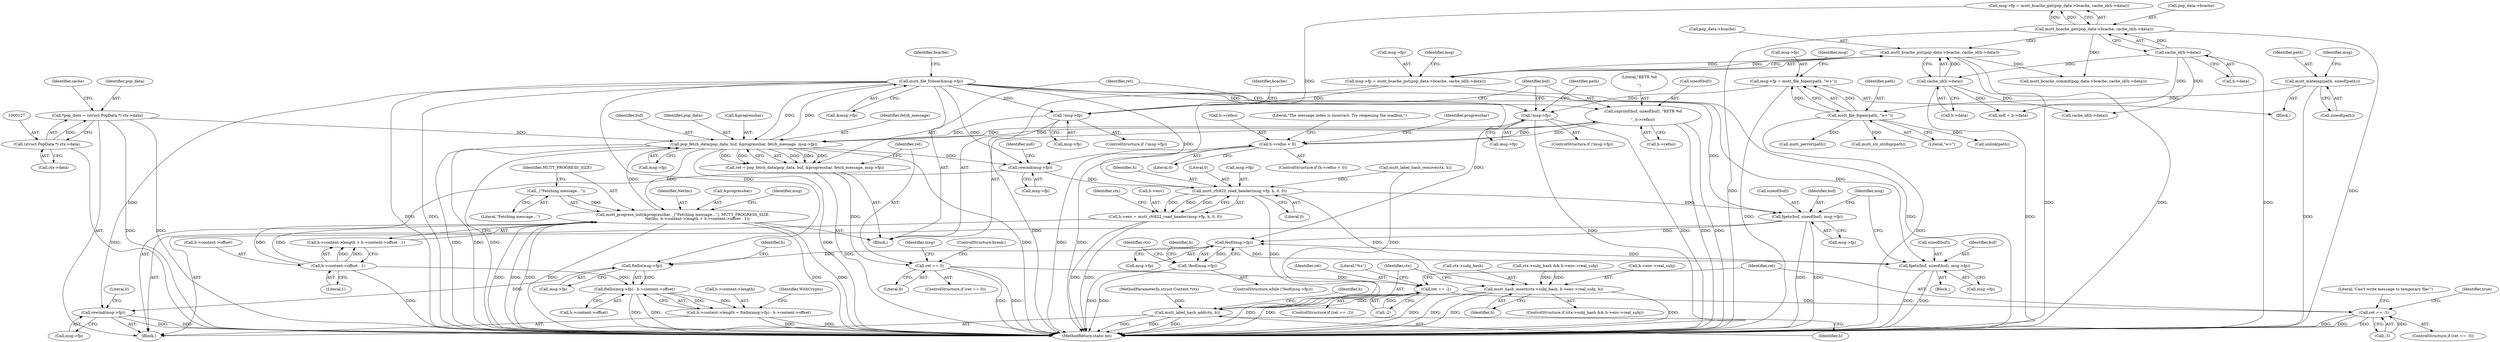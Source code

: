 digraph "0_neomutt_9bfab35522301794483f8f9ed60820bdec9be59e_2@API" {
"1000336" [label="(Call,mutt_file_fclose(&msg->fp))"];
"1000322" [label="(Call,pop_fetch_data(pop_data, buf, &progressbar, fetch_message, msg->fp))"];
"1000124" [label="(Call,*pop_data = (struct PopData *) ctx->data)"];
"1000126" [label="(Call,(struct PopData *) ctx->data)"];
"1000311" [label="(Call,snprintf(buf, sizeof(buf), \"RETR %d\r\n\", h->refno))"];
"1000236" [label="(Call,h->refno < 0)"];
"1000248" [label="(Call,mutt_progress_init(&progressbar, _(\"Fetching message...\"), MUTT_PROGRESS_SIZE,\n                        NetInc, h->content->length + h->content->offset - 1))"];
"1000251" [label="(Call,_(\"Fetching message...\"))"];
"1000261" [label="(Call,h->content->offset - 1)"];
"1000281" [label="(Call,!msg->fp)"];
"1000268" [label="(Call,msg->fp = mutt_bcache_put(pop_data->bcache, cache_id(h->data)))"];
"1000272" [label="(Call,mutt_bcache_put(pop_data->bcache, cache_id(h->data)))"];
"1000151" [label="(Call,mutt_bcache_get(pop_data->bcache, cache_id(h->data)))"];
"1000155" [label="(Call,cache_id(h->data))"];
"1000276" [label="(Call,cache_id(h->data))"];
"1000336" [label="(Call,mutt_file_fclose(&msg->fp))"];
"1000301" [label="(Call,!msg->fp)"];
"1000293" [label="(Call,msg->fp = mutt_file_fopen(path, \"w+\"))"];
"1000297" [label="(Call,mutt_file_fopen(path, \"w+\"))"];
"1000289" [label="(Call,mutt_mktemp(path, sizeof(path)))"];
"1000320" [label="(Call,ret = pop_fetch_data(pop_data, buf, &progressbar, fetch_message, msg->fp))"];
"1000332" [label="(Call,ret == 0)"];
"1000347" [label="(Call,ret == -2)"];
"1000361" [label="(Call,ret == -3)"];
"1000397" [label="(Call,rewind(msg->fp))"];
"1000438" [label="(Call,mutt_rfc822_read_header(msg->fp, h, 0, 0))"];
"1000434" [label="(Call,h->env = mutt_rfc822_read_header(msg->fp, h, 0, 0))"];
"1000455" [label="(Call,mutt_hash_insert(ctx->subj_hash, h->env->real_subj, h))"];
"1000465" [label="(Call,mutt_label_hash_add(ctx, h))"];
"1000478" [label="(Call,fgets(buf, sizeof(buf), msg->fp))"];
"1000487" [label="(Call,feof(msg->fp))"];
"1000486" [label="(Call,!feof(msg->fp))"];
"1000500" [label="(Call,fgets(buf, sizeof(buf), msg->fp))"];
"1000514" [label="(Call,ftello(msg->fp))"];
"1000513" [label="(Call,ftello(msg->fp) - h->content->offset)"];
"1000507" [label="(Call,h->content->length = ftello(msg->fp) - h->content->offset)"];
"1000535" [label="(Call,rewind(msg->fp))"];
"1000445" [label="(ControlStructure,if (ctx->subj_hash && h->env->real_subj))"];
"1000467" [label="(Identifier,h)"];
"1000307" [label="(Identifier,path)"];
"1000343" [label="(Identifier,bcache)"];
"1000485" [label="(ControlStructure,while (!feof(msg->fp)))"];
"1000496" [label="(Identifier,ctx)"];
"1000156" [label="(Call,h->data)"];
"1000302" [label="(Call,msg->fp)"];
"1000324" [label="(Identifier,buf)"];
"1000311" [label="(Call,snprintf(buf, sizeof(buf), \"RETR %d\r\n\", h->refno))"];
"1000272" [label="(Call,mutt_bcache_put(pop_data->bcache, cache_id(h->data)))"];
"1000378" [label="(Call,cache_id(h->data))"];
"1000487" [label="(Call,feof(msg->fp))"];
"1000244" [label="(Literal,\"The message index is incorrect. Try reopening the mailbox.\")"];
"1000448" [label="(Identifier,ctx)"];
"1000147" [label="(Call,msg->fp = mutt_bcache_get(pop_data->bcache, cache_id(h->data)))"];
"1000287" [label="(Identifier,bcache)"];
"1000334" [label="(Literal,0)"];
"1000348" [label="(Identifier,ret)"];
"1000491" [label="(Block,)"];
"1000273" [label="(Call,pop_data->bcache)"];
"1000335" [label="(ControlStructure,break;)"];
"1000268" [label="(Call,msg->fp = mutt_bcache_put(pop_data->bcache, cache_id(h->data)))"];
"1000306" [label="(Call,mutt_perror(path))"];
"1000280" [label="(ControlStructure,if (!msg->fp))"];
"1000281" [label="(Call,!msg->fp)"];
"1000323" [label="(Identifier,pop_data)"];
"1000395" [label="(Call,mutt_str_strdup(path))"];
"1000226" [label="(Block,)"];
"1000276" [label="(Call,cache_id(h->data))"];
"1000456" [label="(Call,ctx->subj_hash)"];
"1000285" [label="(Block,)"];
"1000298" [label="(Identifier,path)"];
"1000502" [label="(Call,sizeof(buf))"];
"1000337" [label="(Call,&msg->fp)"];
"1000325" [label="(Call,&progressbar)"];
"1000320" [label="(Call,ret = pop_fetch_data(pop_data, buf, &progressbar, fetch_message, msg->fp))"];
"1000504" [label="(Call,msg->fp)"];
"1000322" [label="(Call,pop_fetch_data(pop_data, buf, &progressbar, fetch_message, msg->fp))"];
"1000426" [label="(Call,mutt_label_hash_remove(ctx, h))"];
"1000520" [label="(Identifier,h)"];
"1000128" [label="(Call,ctx->data)"];
"1000126" [label="(Call,(struct PopData *) ctx->data)"];
"1000339" [label="(Identifier,msg)"];
"1000402" [label="(Identifier,uidl)"];
"1000465" [label="(Call,mutt_label_hash_add(ctx, h))"];
"1000250" [label="(Identifier,progressbar)"];
"1000525" [label="(Identifier,WithCrypto)"];
"1000299" [label="(Literal,\"w+\")"];
"1000316" [label="(Call,h->refno)"];
"1000500" [label="(Call,fgets(buf, sizeof(buf), msg->fp))"];
"1000455" [label="(Call,mutt_hash_insert(ctx->subj_hash, h->env->real_subj, h))"];
"1000225" [label="(Identifier,true)"];
"1000398" [label="(Call,msg->fp)"];
"1000248" [label="(Call,mutt_progress_init(&progressbar, _(\"Fetching message...\"), MUTT_PROGRESS_SIZE,\n                        NetInc, h->content->length + h->content->offset - 1))"];
"1000349" [label="(Call,-2)"];
"1000466" [label="(Identifier,ctx)"];
"1000510" [label="(Identifier,h)"];
"1000236" [label="(Call,h->refno < 0)"];
"1000344" [label="(Call,unlink(path))"];
"1000295" [label="(Identifier,msg)"];
"1000270" [label="(Identifier,msg)"];
"1000541" [label="(MethodReturn,static int)"];
"1000353" [label="(Literal,\"%s\")"];
"1000261" [label="(Call,h->content->offset - 1)"];
"1000267" [label="(Literal,1)"];
"1000346" [label="(ControlStructure,if (ret == -2))"];
"1000488" [label="(Call,msg->fp)"];
"1000269" [label="(Call,msg->fp)"];
"1000362" [label="(Identifier,ret)"];
"1000151" [label="(Call,mutt_bcache_get(pop_data->bcache, cache_id(h->data)))"];
"1000237" [label="(Call,h->refno)"];
"1000478" [label="(Call,fgets(buf, sizeof(buf), msg->fp))"];
"1000374" [label="(Call,mutt_bcache_commit(pop_data->bcache, cache_id(h->data)))"];
"1000514" [label="(Call,ftello(msg->fp))"];
"1000262" [label="(Call,h->content->offset)"];
"1000336" [label="(Call,mutt_file_fclose(&msg->fp))"];
"1000303" [label="(Identifier,msg)"];
"1000333" [label="(Identifier,ret)"];
"1000434" [label="(Call,h->env = mutt_rfc822_read_header(msg->fp, h, 0, 0))"];
"1000446" [label="(Call,ctx->subj_hash && h->env->real_subj)"];
"1000327" [label="(Identifier,fetch_message)"];
"1000240" [label="(Literal,0)"];
"1000444" [label="(Literal,0)"];
"1000347" [label="(Call,ret == -2)"];
"1000363" [label="(Call,-3)"];
"1000508" [label="(Call,h->content->length)"];
"1000479" [label="(Identifier,buf)"];
"1000133" [label="(Identifier,cache)"];
"1000513" [label="(Call,ftello(msg->fp) - h->content->offset)"];
"1000253" [label="(Identifier,MUTT_PROGRESS_SIZE)"];
"1000290" [label="(Identifier,path)"];
"1000277" [label="(Call,h->data)"];
"1000507" [label="(Call,h->content->length = ftello(msg->fp) - h->content->offset)"];
"1000535" [label="(Call,rewind(msg->fp))"];
"1000297" [label="(Call,mutt_file_fopen(path, \"w+\"))"];
"1000112" [label="(MethodParameterIn,struct Context *ctx)"];
"1000254" [label="(Identifier,NetInc)"];
"1000360" [label="(ControlStructure,if (ret == -3))"];
"1000361" [label="(Call,ret == -3)"];
"1000439" [label="(Call,msg->fp)"];
"1000249" [label="(Call,&progressbar)"];
"1000401" [label="(Call,uidl = h->data)"];
"1000235" [label="(ControlStructure,if (h->refno < 0))"];
"1000289" [label="(Call,mutt_mktemp(path, sizeof(path)))"];
"1000315" [label="(Literal,\"RETR %d\r\n\")"];
"1000442" [label="(Identifier,h)"];
"1000301" [label="(Call,!msg->fp)"];
"1000283" [label="(Identifier,msg)"];
"1000155" [label="(Call,cache_id(h->data))"];
"1000332" [label="(Call,ret == 0)"];
"1000470" [label="(Identifier,h)"];
"1000482" [label="(Call,msg->fp)"];
"1000251" [label="(Call,_(\"Fetching message...\"))"];
"1000313" [label="(Call,sizeof(buf))"];
"1000152" [label="(Call,pop_data->bcache)"];
"1000443" [label="(Literal,0)"];
"1000115" [label="(Block,)"];
"1000125" [label="(Identifier,pop_data)"];
"1000255" [label="(Call,h->content->length + h->content->offset - 1)"];
"1000321" [label="(Identifier,ret)"];
"1000368" [label="(Literal,\"Can't write message to temporary file!\")"];
"1000464" [label="(Identifier,h)"];
"1000480" [label="(Call,sizeof(buf))"];
"1000540" [label="(Literal,0)"];
"1000397" [label="(Call,rewind(msg->fp))"];
"1000438" [label="(Call,mutt_rfc822_read_header(msg->fp, h, 0, 0))"];
"1000328" [label="(Call,msg->fp)"];
"1000294" [label="(Call,msg->fp)"];
"1000282" [label="(Call,msg->fp)"];
"1000435" [label="(Call,h->env)"];
"1000459" [label="(Call,h->env->real_subj)"];
"1000518" [label="(Call,h->content->offset)"];
"1000331" [label="(ControlStructure,if (ret == 0))"];
"1000252" [label="(Literal,\"Fetching message...\")"];
"1000293" [label="(Call,msg->fp = mutt_file_fopen(path, \"w+\"))"];
"1000291" [label="(Call,sizeof(path))"];
"1000486" [label="(Call,!feof(msg->fp))"];
"1000515" [label="(Call,msg->fp)"];
"1000312" [label="(Identifier,buf)"];
"1000300" [label="(ControlStructure,if (!msg->fp))"];
"1000501" [label="(Identifier,buf)"];
"1000536" [label="(Call,msg->fp)"];
"1000489" [label="(Identifier,msg)"];
"1000124" [label="(Call,*pop_data = (struct PopData *) ctx->data)"];
"1000336" -> "1000226"  [label="AST: "];
"1000336" -> "1000337"  [label="CFG: "];
"1000337" -> "1000336"  [label="AST: "];
"1000343" -> "1000336"  [label="CFG: "];
"1000336" -> "1000541"  [label="DDG: "];
"1000336" -> "1000541"  [label="DDG: "];
"1000336" -> "1000281"  [label="DDG: "];
"1000336" -> "1000301"  [label="DDG: "];
"1000336" -> "1000322"  [label="DDG: "];
"1000322" -> "1000336"  [label="DDG: "];
"1000336" -> "1000397"  [label="DDG: "];
"1000336" -> "1000438"  [label="DDG: "];
"1000336" -> "1000478"  [label="DDG: "];
"1000336" -> "1000487"  [label="DDG: "];
"1000336" -> "1000500"  [label="DDG: "];
"1000336" -> "1000514"  [label="DDG: "];
"1000336" -> "1000535"  [label="DDG: "];
"1000322" -> "1000320"  [label="AST: "];
"1000322" -> "1000328"  [label="CFG: "];
"1000323" -> "1000322"  [label="AST: "];
"1000324" -> "1000322"  [label="AST: "];
"1000325" -> "1000322"  [label="AST: "];
"1000327" -> "1000322"  [label="AST: "];
"1000328" -> "1000322"  [label="AST: "];
"1000320" -> "1000322"  [label="CFG: "];
"1000322" -> "1000541"  [label="DDG: "];
"1000322" -> "1000541"  [label="DDG: "];
"1000322" -> "1000541"  [label="DDG: "];
"1000322" -> "1000541"  [label="DDG: "];
"1000322" -> "1000541"  [label="DDG: "];
"1000322" -> "1000248"  [label="DDG: "];
"1000322" -> "1000320"  [label="DDG: "];
"1000322" -> "1000320"  [label="DDG: "];
"1000322" -> "1000320"  [label="DDG: "];
"1000322" -> "1000320"  [label="DDG: "];
"1000322" -> "1000320"  [label="DDG: "];
"1000124" -> "1000322"  [label="DDG: "];
"1000311" -> "1000322"  [label="DDG: "];
"1000248" -> "1000322"  [label="DDG: "];
"1000281" -> "1000322"  [label="DDG: "];
"1000301" -> "1000322"  [label="DDG: "];
"1000322" -> "1000397"  [label="DDG: "];
"1000124" -> "1000115"  [label="AST: "];
"1000124" -> "1000126"  [label="CFG: "];
"1000125" -> "1000124"  [label="AST: "];
"1000126" -> "1000124"  [label="AST: "];
"1000133" -> "1000124"  [label="CFG: "];
"1000124" -> "1000541"  [label="DDG: "];
"1000124" -> "1000541"  [label="DDG: "];
"1000126" -> "1000124"  [label="DDG: "];
"1000126" -> "1000128"  [label="CFG: "];
"1000127" -> "1000126"  [label="AST: "];
"1000128" -> "1000126"  [label="AST: "];
"1000126" -> "1000541"  [label="DDG: "];
"1000311" -> "1000226"  [label="AST: "];
"1000311" -> "1000316"  [label="CFG: "];
"1000312" -> "1000311"  [label="AST: "];
"1000313" -> "1000311"  [label="AST: "];
"1000315" -> "1000311"  [label="AST: "];
"1000316" -> "1000311"  [label="AST: "];
"1000321" -> "1000311"  [label="CFG: "];
"1000311" -> "1000541"  [label="DDG: "];
"1000311" -> "1000541"  [label="DDG: "];
"1000311" -> "1000236"  [label="DDG: "];
"1000236" -> "1000311"  [label="DDG: "];
"1000236" -> "1000235"  [label="AST: "];
"1000236" -> "1000240"  [label="CFG: "];
"1000237" -> "1000236"  [label="AST: "];
"1000240" -> "1000236"  [label="AST: "];
"1000244" -> "1000236"  [label="CFG: "];
"1000250" -> "1000236"  [label="CFG: "];
"1000236" -> "1000541"  [label="DDG: "];
"1000236" -> "1000541"  [label="DDG: "];
"1000248" -> "1000226"  [label="AST: "];
"1000248" -> "1000255"  [label="CFG: "];
"1000249" -> "1000248"  [label="AST: "];
"1000251" -> "1000248"  [label="AST: "];
"1000253" -> "1000248"  [label="AST: "];
"1000254" -> "1000248"  [label="AST: "];
"1000255" -> "1000248"  [label="AST: "];
"1000270" -> "1000248"  [label="CFG: "];
"1000248" -> "1000541"  [label="DDG: "];
"1000248" -> "1000541"  [label="DDG: "];
"1000248" -> "1000541"  [label="DDG: "];
"1000248" -> "1000541"  [label="DDG: "];
"1000248" -> "1000541"  [label="DDG: "];
"1000248" -> "1000541"  [label="DDG: "];
"1000251" -> "1000248"  [label="DDG: "];
"1000261" -> "1000248"  [label="DDG: "];
"1000261" -> "1000248"  [label="DDG: "];
"1000251" -> "1000252"  [label="CFG: "];
"1000252" -> "1000251"  [label="AST: "];
"1000253" -> "1000251"  [label="CFG: "];
"1000261" -> "1000255"  [label="AST: "];
"1000261" -> "1000267"  [label="CFG: "];
"1000262" -> "1000261"  [label="AST: "];
"1000267" -> "1000261"  [label="AST: "];
"1000255" -> "1000261"  [label="CFG: "];
"1000261" -> "1000541"  [label="DDG: "];
"1000261" -> "1000255"  [label="DDG: "];
"1000261" -> "1000255"  [label="DDG: "];
"1000261" -> "1000513"  [label="DDG: "];
"1000281" -> "1000280"  [label="AST: "];
"1000281" -> "1000282"  [label="CFG: "];
"1000282" -> "1000281"  [label="AST: "];
"1000287" -> "1000281"  [label="CFG: "];
"1000312" -> "1000281"  [label="CFG: "];
"1000281" -> "1000541"  [label="DDG: "];
"1000268" -> "1000281"  [label="DDG: "];
"1000268" -> "1000226"  [label="AST: "];
"1000268" -> "1000272"  [label="CFG: "];
"1000269" -> "1000268"  [label="AST: "];
"1000272" -> "1000268"  [label="AST: "];
"1000283" -> "1000268"  [label="CFG: "];
"1000268" -> "1000541"  [label="DDG: "];
"1000272" -> "1000268"  [label="DDG: "];
"1000272" -> "1000268"  [label="DDG: "];
"1000272" -> "1000276"  [label="CFG: "];
"1000273" -> "1000272"  [label="AST: "];
"1000276" -> "1000272"  [label="AST: "];
"1000272" -> "1000541"  [label="DDG: "];
"1000272" -> "1000541"  [label="DDG: "];
"1000151" -> "1000272"  [label="DDG: "];
"1000276" -> "1000272"  [label="DDG: "];
"1000272" -> "1000374"  [label="DDG: "];
"1000151" -> "1000147"  [label="AST: "];
"1000151" -> "1000155"  [label="CFG: "];
"1000152" -> "1000151"  [label="AST: "];
"1000155" -> "1000151"  [label="AST: "];
"1000147" -> "1000151"  [label="CFG: "];
"1000151" -> "1000541"  [label="DDG: "];
"1000151" -> "1000541"  [label="DDG: "];
"1000151" -> "1000147"  [label="DDG: "];
"1000151" -> "1000147"  [label="DDG: "];
"1000155" -> "1000151"  [label="DDG: "];
"1000151" -> "1000374"  [label="DDG: "];
"1000155" -> "1000156"  [label="CFG: "];
"1000156" -> "1000155"  [label="AST: "];
"1000155" -> "1000541"  [label="DDG: "];
"1000155" -> "1000276"  [label="DDG: "];
"1000155" -> "1000378"  [label="DDG: "];
"1000155" -> "1000401"  [label="DDG: "];
"1000276" -> "1000277"  [label="CFG: "];
"1000277" -> "1000276"  [label="AST: "];
"1000276" -> "1000541"  [label="DDG: "];
"1000276" -> "1000378"  [label="DDG: "];
"1000276" -> "1000401"  [label="DDG: "];
"1000301" -> "1000300"  [label="AST: "];
"1000301" -> "1000302"  [label="CFG: "];
"1000302" -> "1000301"  [label="AST: "];
"1000307" -> "1000301"  [label="CFG: "];
"1000312" -> "1000301"  [label="CFG: "];
"1000301" -> "1000541"  [label="DDG: "];
"1000301" -> "1000541"  [label="DDG: "];
"1000293" -> "1000301"  [label="DDG: "];
"1000293" -> "1000285"  [label="AST: "];
"1000293" -> "1000297"  [label="CFG: "];
"1000294" -> "1000293"  [label="AST: "];
"1000297" -> "1000293"  [label="AST: "];
"1000303" -> "1000293"  [label="CFG: "];
"1000293" -> "1000541"  [label="DDG: "];
"1000297" -> "1000293"  [label="DDG: "];
"1000297" -> "1000293"  [label="DDG: "];
"1000297" -> "1000299"  [label="CFG: "];
"1000298" -> "1000297"  [label="AST: "];
"1000299" -> "1000297"  [label="AST: "];
"1000297" -> "1000541"  [label="DDG: "];
"1000289" -> "1000297"  [label="DDG: "];
"1000297" -> "1000306"  [label="DDG: "];
"1000297" -> "1000344"  [label="DDG: "];
"1000297" -> "1000395"  [label="DDG: "];
"1000289" -> "1000285"  [label="AST: "];
"1000289" -> "1000291"  [label="CFG: "];
"1000290" -> "1000289"  [label="AST: "];
"1000291" -> "1000289"  [label="AST: "];
"1000295" -> "1000289"  [label="CFG: "];
"1000289" -> "1000541"  [label="DDG: "];
"1000320" -> "1000226"  [label="AST: "];
"1000321" -> "1000320"  [label="AST: "];
"1000333" -> "1000320"  [label="CFG: "];
"1000320" -> "1000541"  [label="DDG: "];
"1000320" -> "1000332"  [label="DDG: "];
"1000332" -> "1000331"  [label="AST: "];
"1000332" -> "1000334"  [label="CFG: "];
"1000333" -> "1000332"  [label="AST: "];
"1000334" -> "1000332"  [label="AST: "];
"1000335" -> "1000332"  [label="CFG: "];
"1000339" -> "1000332"  [label="CFG: "];
"1000332" -> "1000541"  [label="DDG: "];
"1000332" -> "1000541"  [label="DDG: "];
"1000332" -> "1000347"  [label="DDG: "];
"1000347" -> "1000346"  [label="AST: "];
"1000347" -> "1000349"  [label="CFG: "];
"1000348" -> "1000347"  [label="AST: "];
"1000349" -> "1000347"  [label="AST: "];
"1000353" -> "1000347"  [label="CFG: "];
"1000362" -> "1000347"  [label="CFG: "];
"1000347" -> "1000541"  [label="DDG: "];
"1000347" -> "1000541"  [label="DDG: "];
"1000347" -> "1000541"  [label="DDG: "];
"1000349" -> "1000347"  [label="DDG: "];
"1000347" -> "1000361"  [label="DDG: "];
"1000361" -> "1000360"  [label="AST: "];
"1000361" -> "1000363"  [label="CFG: "];
"1000362" -> "1000361"  [label="AST: "];
"1000363" -> "1000361"  [label="AST: "];
"1000225" -> "1000361"  [label="CFG: "];
"1000368" -> "1000361"  [label="CFG: "];
"1000361" -> "1000541"  [label="DDG: "];
"1000361" -> "1000541"  [label="DDG: "];
"1000361" -> "1000541"  [label="DDG: "];
"1000363" -> "1000361"  [label="DDG: "];
"1000397" -> "1000115"  [label="AST: "];
"1000397" -> "1000398"  [label="CFG: "];
"1000398" -> "1000397"  [label="AST: "];
"1000402" -> "1000397"  [label="CFG: "];
"1000147" -> "1000397"  [label="DDG: "];
"1000397" -> "1000438"  [label="DDG: "];
"1000438" -> "1000434"  [label="AST: "];
"1000438" -> "1000444"  [label="CFG: "];
"1000439" -> "1000438"  [label="AST: "];
"1000442" -> "1000438"  [label="AST: "];
"1000443" -> "1000438"  [label="AST: "];
"1000444" -> "1000438"  [label="AST: "];
"1000434" -> "1000438"  [label="CFG: "];
"1000438" -> "1000434"  [label="DDG: "];
"1000438" -> "1000434"  [label="DDG: "];
"1000438" -> "1000434"  [label="DDG: "];
"1000426" -> "1000438"  [label="DDG: "];
"1000438" -> "1000455"  [label="DDG: "];
"1000438" -> "1000465"  [label="DDG: "];
"1000438" -> "1000478"  [label="DDG: "];
"1000434" -> "1000115"  [label="AST: "];
"1000435" -> "1000434"  [label="AST: "];
"1000448" -> "1000434"  [label="CFG: "];
"1000434" -> "1000541"  [label="DDG: "];
"1000434" -> "1000541"  [label="DDG: "];
"1000455" -> "1000445"  [label="AST: "];
"1000455" -> "1000464"  [label="CFG: "];
"1000456" -> "1000455"  [label="AST: "];
"1000459" -> "1000455"  [label="AST: "];
"1000464" -> "1000455"  [label="AST: "];
"1000466" -> "1000455"  [label="CFG: "];
"1000455" -> "1000541"  [label="DDG: "];
"1000455" -> "1000541"  [label="DDG: "];
"1000455" -> "1000541"  [label="DDG: "];
"1000446" -> "1000455"  [label="DDG: "];
"1000446" -> "1000455"  [label="DDG: "];
"1000455" -> "1000465"  [label="DDG: "];
"1000465" -> "1000115"  [label="AST: "];
"1000465" -> "1000467"  [label="CFG: "];
"1000466" -> "1000465"  [label="AST: "];
"1000467" -> "1000465"  [label="AST: "];
"1000470" -> "1000465"  [label="CFG: "];
"1000465" -> "1000541"  [label="DDG: "];
"1000465" -> "1000541"  [label="DDG: "];
"1000465" -> "1000541"  [label="DDG: "];
"1000426" -> "1000465"  [label="DDG: "];
"1000112" -> "1000465"  [label="DDG: "];
"1000478" -> "1000115"  [label="AST: "];
"1000478" -> "1000482"  [label="CFG: "];
"1000479" -> "1000478"  [label="AST: "];
"1000480" -> "1000478"  [label="AST: "];
"1000482" -> "1000478"  [label="AST: "];
"1000489" -> "1000478"  [label="CFG: "];
"1000478" -> "1000541"  [label="DDG: "];
"1000478" -> "1000541"  [label="DDG: "];
"1000478" -> "1000487"  [label="DDG: "];
"1000487" -> "1000486"  [label="AST: "];
"1000487" -> "1000488"  [label="CFG: "];
"1000488" -> "1000487"  [label="AST: "];
"1000486" -> "1000487"  [label="CFG: "];
"1000487" -> "1000486"  [label="DDG: "];
"1000500" -> "1000487"  [label="DDG: "];
"1000487" -> "1000500"  [label="DDG: "];
"1000487" -> "1000514"  [label="DDG: "];
"1000486" -> "1000485"  [label="AST: "];
"1000496" -> "1000486"  [label="CFG: "];
"1000510" -> "1000486"  [label="CFG: "];
"1000486" -> "1000541"  [label="DDG: "];
"1000486" -> "1000541"  [label="DDG: "];
"1000500" -> "1000491"  [label="AST: "];
"1000500" -> "1000504"  [label="CFG: "];
"1000501" -> "1000500"  [label="AST: "];
"1000502" -> "1000500"  [label="AST: "];
"1000504" -> "1000500"  [label="AST: "];
"1000489" -> "1000500"  [label="CFG: "];
"1000500" -> "1000541"  [label="DDG: "];
"1000500" -> "1000541"  [label="DDG: "];
"1000514" -> "1000513"  [label="AST: "];
"1000514" -> "1000515"  [label="CFG: "];
"1000515" -> "1000514"  [label="AST: "];
"1000520" -> "1000514"  [label="CFG: "];
"1000514" -> "1000513"  [label="DDG: "];
"1000514" -> "1000535"  [label="DDG: "];
"1000513" -> "1000507"  [label="AST: "];
"1000513" -> "1000518"  [label="CFG: "];
"1000518" -> "1000513"  [label="AST: "];
"1000507" -> "1000513"  [label="CFG: "];
"1000513" -> "1000541"  [label="DDG: "];
"1000513" -> "1000541"  [label="DDG: "];
"1000513" -> "1000507"  [label="DDG: "];
"1000513" -> "1000507"  [label="DDG: "];
"1000507" -> "1000115"  [label="AST: "];
"1000508" -> "1000507"  [label="AST: "];
"1000525" -> "1000507"  [label="CFG: "];
"1000507" -> "1000541"  [label="DDG: "];
"1000507" -> "1000541"  [label="DDG: "];
"1000535" -> "1000115"  [label="AST: "];
"1000535" -> "1000536"  [label="CFG: "];
"1000536" -> "1000535"  [label="AST: "];
"1000540" -> "1000535"  [label="CFG: "];
"1000535" -> "1000541"  [label="DDG: "];
"1000535" -> "1000541"  [label="DDG: "];
}

